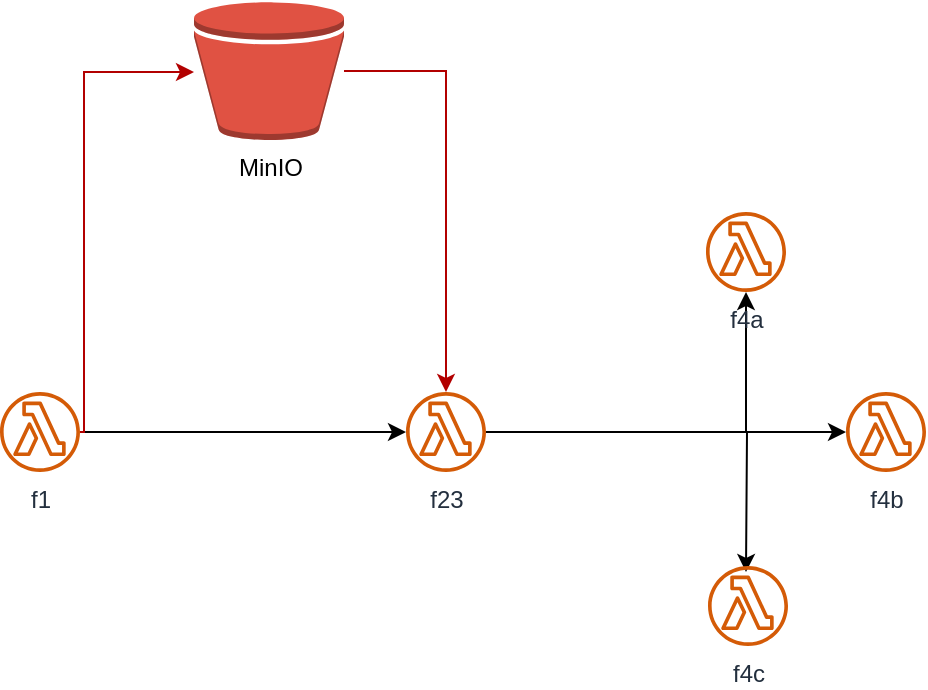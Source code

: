<mxfile version="15.8.0" type="github"><diagram id="7gcUSTIZ7YSJ5vT40chW" name="Page-1"><mxGraphModel dx="1422" dy="793" grid="0" gridSize="10" guides="1" tooltips="1" connect="1" arrows="1" fold="1" page="1" pageScale="1" pageWidth="1169" pageHeight="827" math="0" shadow="0"><root><mxCell id="0"/><mxCell id="1" parent="0"/><mxCell id="6boh8ft2uIj_zVAUG-sA-6" style="edgeStyle=orthogonalEdgeStyle;rounded=0;orthogonalLoop=1;jettySize=auto;html=1;" edge="1" parent="1" source="6boh8ft2uIj_zVAUG-sA-1" target="6boh8ft2uIj_zVAUG-sA-2"><mxGeometry relative="1" as="geometry"/></mxCell><mxCell id="6boh8ft2uIj_zVAUG-sA-16" style="edgeStyle=orthogonalEdgeStyle;rounded=0;orthogonalLoop=1;jettySize=auto;html=1;fillColor=#e51400;strokeColor=#B20000;" edge="1" parent="1" source="6boh8ft2uIj_zVAUG-sA-1" target="6boh8ft2uIj_zVAUG-sA-13"><mxGeometry relative="1" as="geometry"><Array as="points"><mxPoint x="152" y="312"/><mxPoint x="152" y="132"/></Array></mxGeometry></mxCell><mxCell id="6boh8ft2uIj_zVAUG-sA-1" value="&lt;div&gt;f1&lt;/div&gt;&lt;div&gt;&lt;br&gt;&lt;/div&gt;" style="sketch=0;outlineConnect=0;fontColor=#232F3E;gradientColor=none;fillColor=#D45B07;strokeColor=none;dashed=0;verticalLabelPosition=bottom;verticalAlign=top;align=center;html=1;fontSize=12;fontStyle=0;aspect=fixed;pointerEvents=1;shape=mxgraph.aws4.lambda_function;" vertex="1" parent="1"><mxGeometry x="110" y="292" width="40" height="40" as="geometry"/></mxCell><mxCell id="6boh8ft2uIj_zVAUG-sA-9" style="edgeStyle=orthogonalEdgeStyle;rounded=0;orthogonalLoop=1;jettySize=auto;html=1;" edge="1" parent="1" source="6boh8ft2uIj_zVAUG-sA-2" target="6boh8ft2uIj_zVAUG-sA-4"><mxGeometry relative="1" as="geometry"/></mxCell><mxCell id="6boh8ft2uIj_zVAUG-sA-10" style="edgeStyle=orthogonalEdgeStyle;rounded=0;orthogonalLoop=1;jettySize=auto;html=1;" edge="1" parent="1" source="6boh8ft2uIj_zVAUG-sA-2" target="6boh8ft2uIj_zVAUG-sA-3"><mxGeometry relative="1" as="geometry"/></mxCell><mxCell id="6boh8ft2uIj_zVAUG-sA-11" style="edgeStyle=orthogonalEdgeStyle;rounded=0;orthogonalLoop=1;jettySize=auto;html=1;" edge="1" parent="1" source="6boh8ft2uIj_zVAUG-sA-2"><mxGeometry relative="1" as="geometry"><mxPoint x="483" y="382" as="targetPoint"/></mxGeometry></mxCell><mxCell id="6boh8ft2uIj_zVAUG-sA-2" value="f23" style="sketch=0;outlineConnect=0;fontColor=#232F3E;gradientColor=none;fillColor=#D45B07;strokeColor=none;dashed=0;verticalLabelPosition=bottom;verticalAlign=top;align=center;html=1;fontSize=12;fontStyle=0;aspect=fixed;pointerEvents=1;shape=mxgraph.aws4.lambda_function;" vertex="1" parent="1"><mxGeometry x="313" y="292" width="40" height="40" as="geometry"/></mxCell><mxCell id="6boh8ft2uIj_zVAUG-sA-3" value="f4a" style="sketch=0;outlineConnect=0;fontColor=#232F3E;gradientColor=none;fillColor=#D45B07;strokeColor=none;dashed=0;verticalLabelPosition=bottom;verticalAlign=top;align=center;html=1;fontSize=12;fontStyle=0;aspect=fixed;pointerEvents=1;shape=mxgraph.aws4.lambda_function;" vertex="1" parent="1"><mxGeometry x="463" y="202" width="40" height="40" as="geometry"/></mxCell><mxCell id="6boh8ft2uIj_zVAUG-sA-4" value="f4b" style="sketch=0;outlineConnect=0;fontColor=#232F3E;gradientColor=none;fillColor=#D45B07;strokeColor=none;dashed=0;verticalLabelPosition=bottom;verticalAlign=top;align=center;html=1;fontSize=12;fontStyle=0;aspect=fixed;pointerEvents=1;shape=mxgraph.aws4.lambda_function;" vertex="1" parent="1"><mxGeometry x="533" y="292" width="40" height="40" as="geometry"/></mxCell><mxCell id="6boh8ft2uIj_zVAUG-sA-5" value="f4c" style="sketch=0;outlineConnect=0;fontColor=#232F3E;gradientColor=none;fillColor=#D45B07;strokeColor=none;dashed=0;verticalLabelPosition=bottom;verticalAlign=top;align=center;html=1;fontSize=12;fontStyle=0;aspect=fixed;pointerEvents=1;shape=mxgraph.aws4.lambda_function;" vertex="1" parent="1"><mxGeometry x="464" y="379" width="40" height="40" as="geometry"/></mxCell><mxCell id="6boh8ft2uIj_zVAUG-sA-17" style="edgeStyle=orthogonalEdgeStyle;rounded=0;orthogonalLoop=1;jettySize=auto;html=1;fillColor=#e51400;strokeColor=#B20000;" edge="1" parent="1" source="6boh8ft2uIj_zVAUG-sA-13" target="6boh8ft2uIj_zVAUG-sA-2"><mxGeometry relative="1" as="geometry"/></mxCell><mxCell id="6boh8ft2uIj_zVAUG-sA-13" value="&lt;div&gt;MinIO&lt;/div&gt;&lt;div&gt;&lt;br&gt;&lt;/div&gt;" style="outlineConnect=0;dashed=0;verticalLabelPosition=bottom;verticalAlign=top;align=center;html=1;shape=mxgraph.aws3.bucket;fillColor=#E05243;gradientColor=none;" vertex="1" parent="1"><mxGeometry x="207" y="97" width="75" height="69" as="geometry"/></mxCell></root></mxGraphModel></diagram></mxfile>